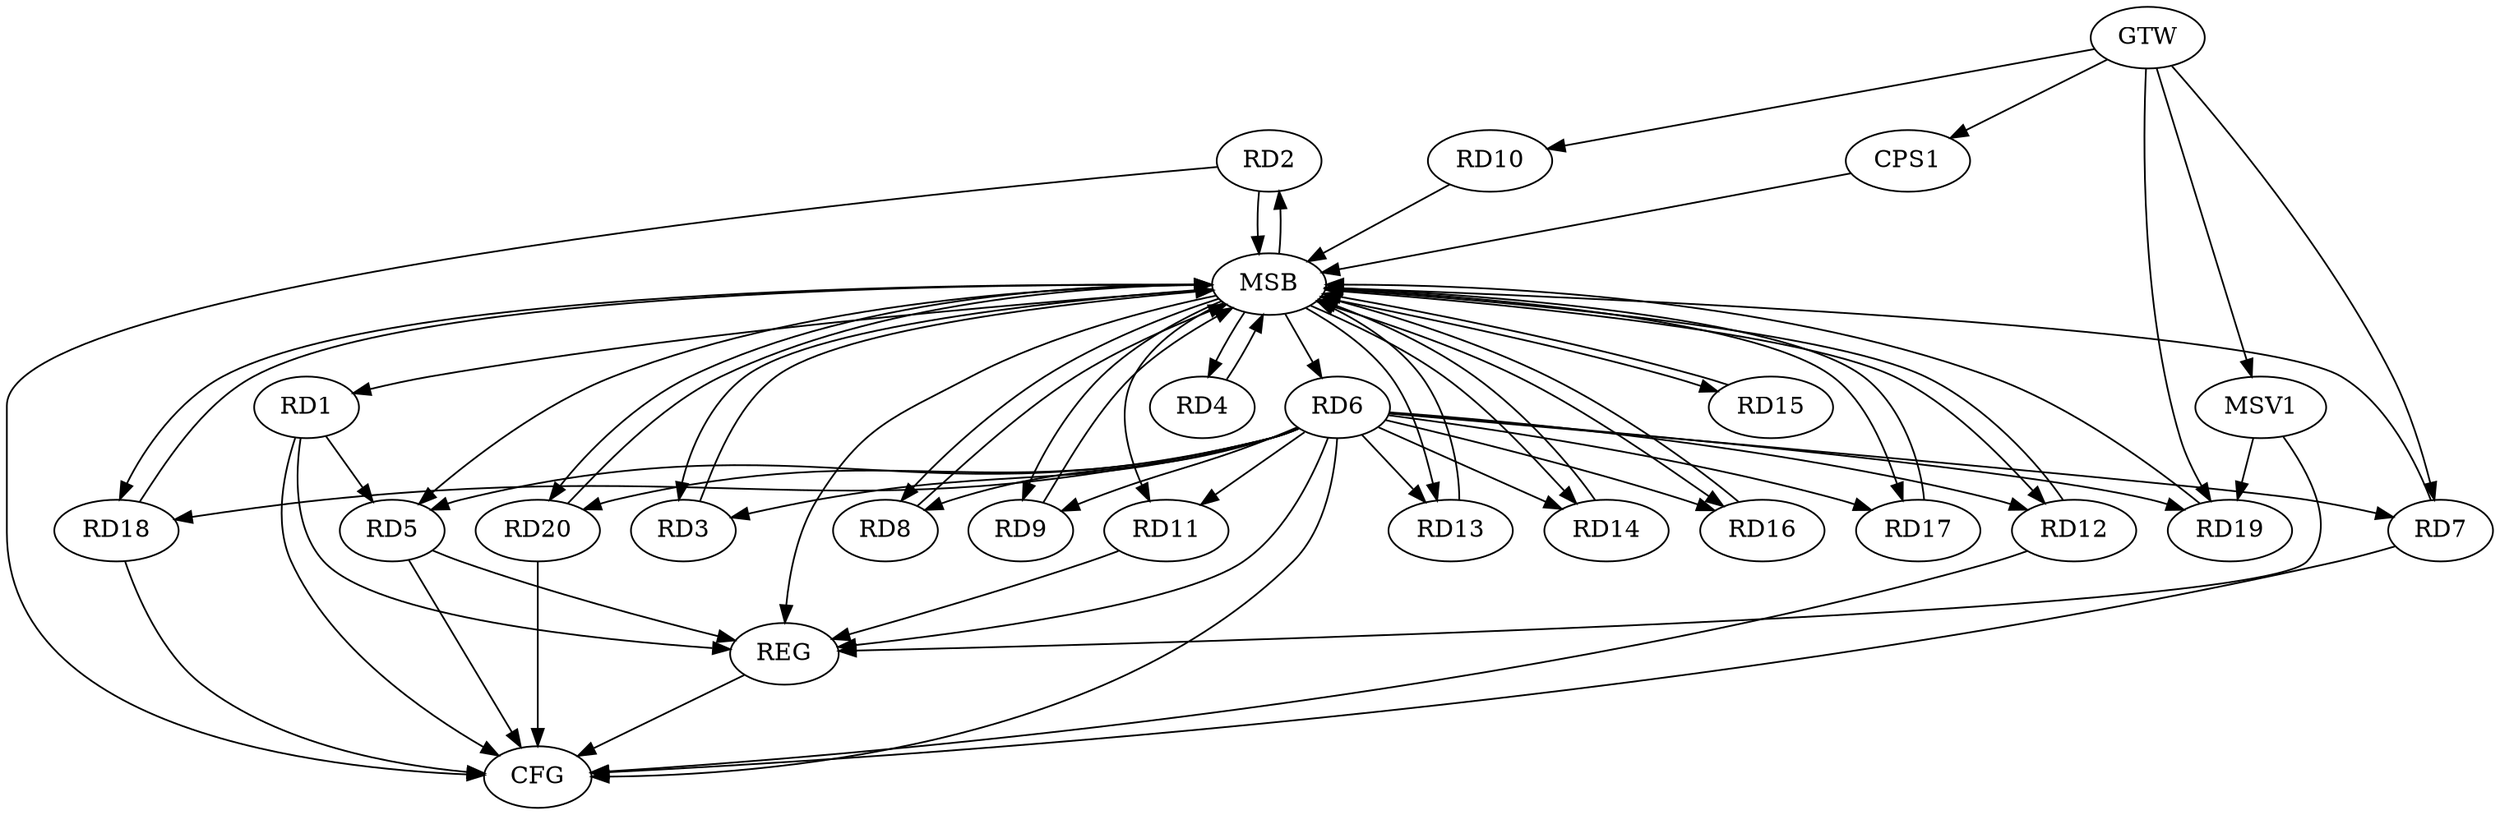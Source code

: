 strict digraph G {
  RD1 [ label="RD1" ];
  RD2 [ label="RD2" ];
  RD3 [ label="RD3" ];
  RD4 [ label="RD4" ];
  RD5 [ label="RD5" ];
  RD6 [ label="RD6" ];
  RD7 [ label="RD7" ];
  RD8 [ label="RD8" ];
  RD9 [ label="RD9" ];
  RD10 [ label="RD10" ];
  RD11 [ label="RD11" ];
  RD12 [ label="RD12" ];
  RD13 [ label="RD13" ];
  RD14 [ label="RD14" ];
  RD15 [ label="RD15" ];
  RD16 [ label="RD16" ];
  RD17 [ label="RD17" ];
  RD18 [ label="RD18" ];
  RD19 [ label="RD19" ];
  RD20 [ label="RD20" ];
  CPS1 [ label="CPS1" ];
  GTW [ label="GTW" ];
  REG [ label="REG" ];
  MSB [ label="MSB" ];
  CFG [ label="CFG" ];
  MSV1 [ label="MSV1" ];
  RD1 -> RD5;
  RD6 -> RD12;
  RD6 -> RD13;
  GTW -> RD7;
  GTW -> RD10;
  GTW -> RD19;
  GTW -> CPS1;
  RD1 -> REG;
  RD5 -> REG;
  RD6 -> REG;
  RD11 -> REG;
  RD2 -> MSB;
  MSB -> RD1;
  MSB -> RD13;
  MSB -> RD16;
  MSB -> RD17;
  MSB -> REG;
  RD3 -> MSB;
  MSB -> RD5;
  RD4 -> MSB;
  RD7 -> MSB;
  MSB -> RD14;
  RD8 -> MSB;
  MSB -> RD4;
  RD9 -> MSB;
  RD10 -> MSB;
  MSB -> RD9;
  RD12 -> MSB;
  MSB -> RD15;
  RD13 -> MSB;
  MSB -> RD6;
  MSB -> RD20;
  RD14 -> MSB;
  MSB -> RD2;
  MSB -> RD11;
  RD15 -> MSB;
  MSB -> RD12;
  MSB -> RD18;
  RD16 -> MSB;
  MSB -> RD3;
  RD17 -> MSB;
  MSB -> RD8;
  RD18 -> MSB;
  RD19 -> MSB;
  RD20 -> MSB;
  CPS1 -> MSB;
  RD7 -> CFG;
  RD20 -> CFG;
  RD5 -> CFG;
  RD1 -> CFG;
  RD6 -> CFG;
  RD12 -> CFG;
  RD2 -> CFG;
  RD18 -> CFG;
  REG -> CFG;
  RD6 -> RD16;
  RD6 -> RD5;
  RD6 -> RD14;
  RD6 -> RD19;
  RD6 -> RD7;
  RD6 -> RD17;
  RD6 -> RD3;
  RD6 -> RD11;
  RD6 -> RD20;
  RD6 -> RD18;
  RD6 -> RD8;
  RD6 -> RD9;
  MSV1 -> RD19;
  GTW -> MSV1;
  MSV1 -> REG;
}
